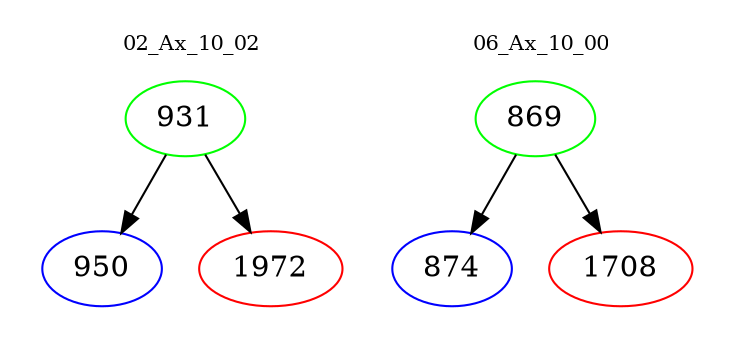 digraph{
subgraph cluster_0 {
color = white
label = "02_Ax_10_02";
fontsize=10;
T0_931 [label="931", color="green"]
T0_931 -> T0_950 [color="black"]
T0_950 [label="950", color="blue"]
T0_931 -> T0_1972 [color="black"]
T0_1972 [label="1972", color="red"]
}
subgraph cluster_1 {
color = white
label = "06_Ax_10_00";
fontsize=10;
T1_869 [label="869", color="green"]
T1_869 -> T1_874 [color="black"]
T1_874 [label="874", color="blue"]
T1_869 -> T1_1708 [color="black"]
T1_1708 [label="1708", color="red"]
}
}
